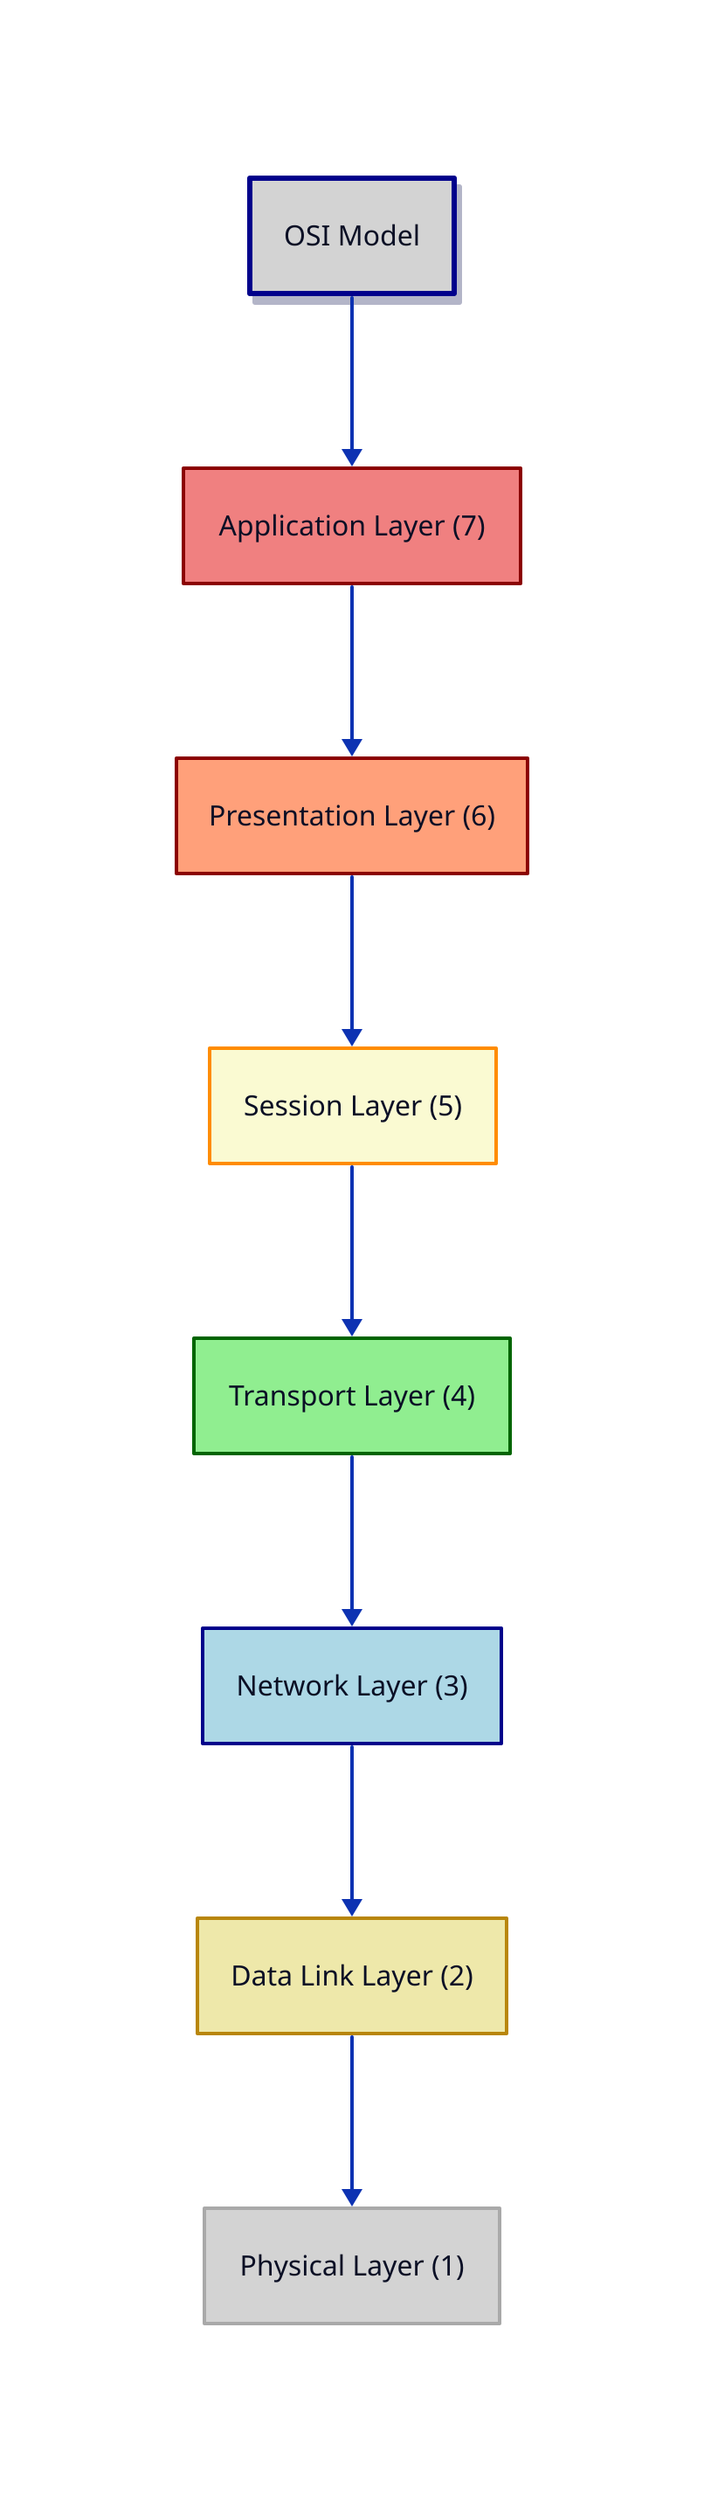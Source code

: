 direction: down

OSI_Model: "OSI Model" {
  shape: rectangle
  style: {
    fill: lightgrey
    stroke: darkblue
    stroke-width: 3
    shadow: true
  }
}

Layer7_Application: "Application Layer (7)" {
  shape: rectangle
  style: {
    fill: lightcoral
    stroke: darkred
  }
}

Layer6_Presentation: "Presentation Layer (6)" {
  shape: rectangle
  style: {
    fill: lightsalmon
    stroke: darkred
  }
}

Layer5_Session: "Session Layer (5)" {
  shape: rectangle
  style: {
    fill: lightgoldenrodyellow
    stroke: darkorange
  }
}

Layer4_Transport: "Transport Layer (4)" {
  shape: rectangle
  style: {
    fill: lightgreen
    stroke: darkgreen
  }
}

Layer3_Network: "Network Layer (3)" {
  shape: rectangle
  style: {
    fill: lightblue
    stroke: darkblue
  }
}

Layer2_Data_Link: "Data Link Layer (2)" {
  shape: rectangle
  style: {
    fill: palegoldenrod
    stroke: darkgoldenrod
  }
}

Layer1_Physical: "Physical Layer (1)" {
  shape: rectangle
  style: {
    fill: lightgrey
    stroke: darkgrey
  }
}

OSI_Model -> Layer7_Application
Layer7_Application -> Layer6_Presentation
Layer6_Presentation -> Layer5_Session
Layer5_Session -> Layer4_Transport
Layer4_Transport -> Layer3_Network
Layer3_Network -> Layer2_Data_Link
Layer2_Data_Link -> Layer1_Physical